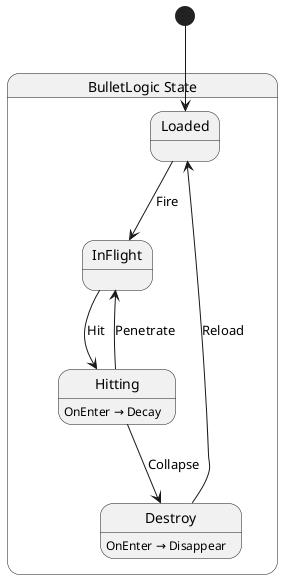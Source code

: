 @startuml BulletLogic
state "BulletLogic State" as EternalJourney_App_State_BulletLogic_State {
  state "Loaded" as EternalJourney_App_State_BulletLogic_State_Loaded
  state "InFlight" as EternalJourney_App_State_BulletLogic_State_InFlight
  state "Hitting" as EternalJourney_App_State_BulletLogic_State_Hitting
  state "Destroy" as EternalJourney_App_State_BulletLogic_State_Destroy
}

EternalJourney_App_State_BulletLogic_State_Destroy --> EternalJourney_App_State_BulletLogic_State_Loaded : Reload
EternalJourney_App_State_BulletLogic_State_Hitting --> EternalJourney_App_State_BulletLogic_State_Destroy : Collapse
EternalJourney_App_State_BulletLogic_State_Hitting --> EternalJourney_App_State_BulletLogic_State_InFlight : Penetrate
EternalJourney_App_State_BulletLogic_State_InFlight --> EternalJourney_App_State_BulletLogic_State_Hitting : Hit
EternalJourney_App_State_BulletLogic_State_Loaded --> EternalJourney_App_State_BulletLogic_State_InFlight : Fire

EternalJourney_App_State_BulletLogic_State_Destroy : OnEnter → Disappear
EternalJourney_App_State_BulletLogic_State_Hitting : OnEnter → Decay

[*] --> EternalJourney_App_State_BulletLogic_State_Loaded
@enduml